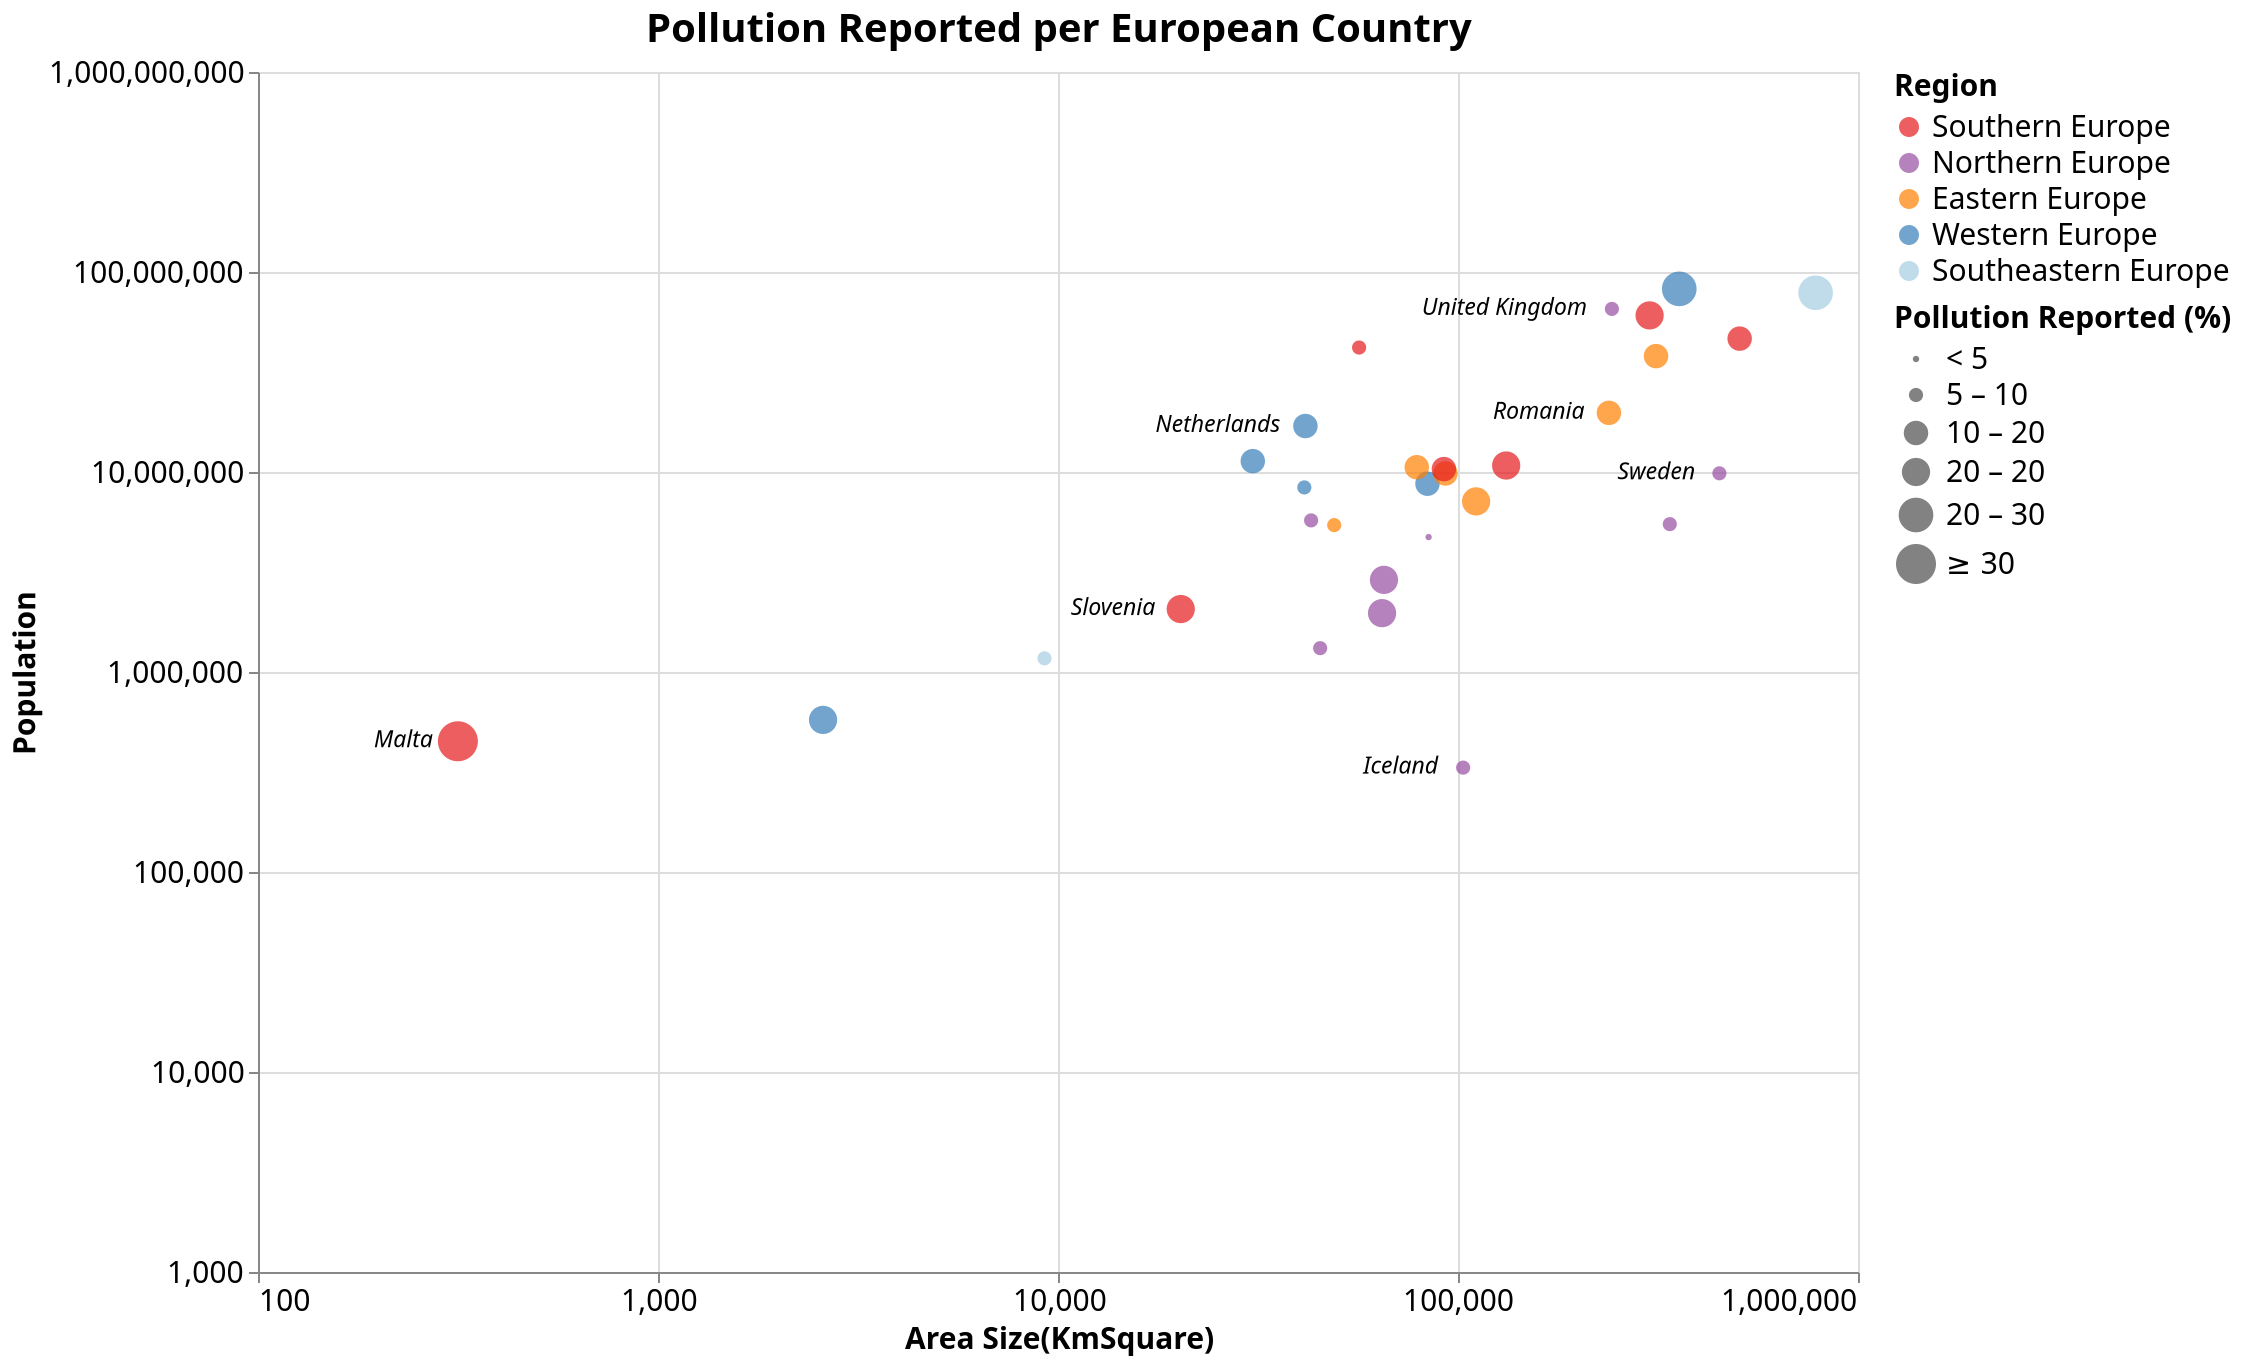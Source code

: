 {
  "$schema": "https://vega.github.io/schema/vega-lite/v4.json",
  "width": 800,
  "height": 600,
  "title": {"text": "Pollution Reported per European Country", "fontSize": 20},
  "data": {
    "values": [
      {
        "country": "Austria",
        "Size (kmSquare)": 83879,
        "Population": 8736668,
        "PercentageofreportedPollution": 10.7,
        "Region": "Western Europe",
        "LifeExpectancy": 81.8,
        "avg_high_temp": 54.2,
        "avg_low_temp": 37.4,
        "avg_precipitation": 39.3
      },
      {
        "country": "Belgium",
        "Size (kmSquare)": 30689,
        "Population": 11331422,
        "PercentageofreportedPollution": 13.2,
        "Region": "Western Europe",
        "LifeExpectancy": 81.5,
        "avg_high_temp": 55.5,
        "avg_low_temp": 42,
        "avg_precipitation": 33.1
      },
      {
        "country": "Bulgaria",
        "Size (kmSquare)": 110994,
        "Population": 7127822,
        "PercentageofreportedPollution": 15.1,
        "Region": "Eastern Europe",
        "LifeExpectancy": 74.9,
        "avg_high_temp": 59.3,
        "avg_low_temp": 43.4,
        "avg_precipitation": 24.7
      },
      {
        "country": "Switzerland",
        "Size (kmSquare)": 41285,
        "Population": 8373338,
        "PercentageofreportedPollution": 8.9,
        "Region": "Western Europe",
        "LifeExpectancy": 83.7,
        "avg_high_temp": 62.3,
        "avg_low_temp": 48,
        "avg_precipitation": 41.1
      },
      {
        "country": "Cyprus",
        "Size (kmSquare)": 9251,
        "Population": 1170187,
        "PercentageofreportedPollution": 9.2,
        "Region": "Southeastern Europe",
        "LifeExpectancy": 82.7,
        "avg_high_temp": 75.1,
        "avg_low_temp": 57.5,
        "avg_precipitation": 15.4
      },
      {
        "country": "Czechia",
        "Size (kmSquare)": 78866,
        "Population": 10566332,
        "PercentageofreportedPollution": 13.5,
        "Region": "Eastern Europe",
        "LifeExpectancy": 79.1,
        "avg_high_temp": 51.4,
        "avg_low_temp": 37.3,
        "avg_precipitation": 27.4
      },
      {
        "country": "Germany",
        "Size (kmSquare)": 357386,
        "Population": 82348669,
        "PercentageofreportedPollution": 23.2,
        "Region": "Western Europe",
        "LifeExpectancy": 81,
        "avg_high_temp": 51.4,
        "avg_low_temp": 41.6,
        "avg_precipitation": 23.9
      },
      {
        "country": "Denmark",
        "Size (kmSquare)": 42933,
        "Population": 5728010,
        "PercentageofreportedPollution": 6.8,
        "Region": "Northern Europe",
        "LifeExpectancy": 80.9,
        "avg_high_temp": 48.4,
        "avg_low_temp": 35.9,
        "avg_precipitation": 25.6
      },
      {
        "country": "Estonia",
        "Size (kmSquare)": 45227,
        "Population": 1315790,
        "PercentageofreportedPollution": 9.9,
        "Region": "Northern Europe",
        "LifeExpectancy": 78,
        "avg_high_temp": 43.9,
        "avg_low_temp": 31.3,
        "avg_precipitation": 21.9
      },
      {
        "country": "Greece",
        "Size (kmSquare)": 131957,
        "Population": 10775971,
        "PercentageofreportedPollution": 19.6,
        "Region": "Southern Europe",
        "LifeExpectancy": 81.5,
        "avg_high_temp": 60.5,
        "avg_low_temp": 45.6,
        "avg_precipitation": 30.7
      },
      {
        "country": "Spain",
        "Size (kmSquare)": 505990,
        "Population": 46440000,
        "PercentageofreportedPollution": 10.1,
        "Region": "Southern Europe",
        "LifeExpectancy": 83.5,
        "avg_high_temp": 54,
        "avg_low_temp": 40.5,
        "avg_precipitation": 29.4
      },
      {
        "country": "Finland",
        "Size (kmSquare)": 338440,
        "Population": 5487000,
        "PercentageofreportedPollution": 7.2,
        "Region": "Northern Europe",
        "LifeExpectancy": 81.5,
        "avg_high_temp": 70.1,
        "avg_low_temp": 53.9,
        "avg_precipitation": 25.3
      },
      {
        "country": "Croatia",
        "Size (kmSquare)": 56594,
        "Population": 41910000,
        "PercentageofreportedPollution": 7,
        "Region": "Southern Europe",
        "LifeExpectancy": 78.2,
        "avg_high_temp": 43.1,
        "avg_low_temp": 34.2,
        "avg_precipitation": 38.1
      },
      {
        "country": "Hungary",
        "Size (kmSquare)": 93030,
        "Population": 9830000,
        "PercentageofreportedPollution": 12.8,
        "Region": "Eastern Europe",
        "LifeExpectancy": 76.2,
        "avg_high_temp": 55.2,
        "avg_low_temp": 44,
        "avg_precipitation": 40.8
      },
      {
        "country": "Ireland",
        "Size (kmSquare)": 84421,
        "Population": 4726000,
        "PercentageofreportedPollution": 4.6,
        "Region": "Northern Europe",
        "LifeExpectancy": 81.8,
        "avg_high_temp": 63.8,
        "avg_low_temp": 49.1,
        "avg_precipitation": 30.4
      },
      {
        "country": "Iceland",
        "Size (kmSquare)": 103000,
        "Population": 332529,
        "PercentageofreportedPollution": 7.9,
        "Region": "Northern Europe",
        "LifeExpectancy": 82.2,
        "avg_high_temp": 48.8,
        "avg_low_temp": 38.2,
        "avg_precipitation": 23.2
      },
      {
        "country": "Italy",
        "Size (kmSquare)": 301338,
        "Population": 60670000,
        "PercentageofreportedPollution": 15.1,
        "Region": "Southern Europe",
        "LifeExpectancy": 83.4,
        "avg_high_temp": 49.6,
        "avg_low_temp": 36.9,
        "avg_precipitation": 26.3
      },
      {
        "country": "Lithuania",
        "Size (kmSquare)": 65300,
        "Population": 2889000,
        "PercentageofreportedPollution": 15.6,
        "Region": "Northern Europe",
        "LifeExpectancy": 74.9,
        "avg_high_temp": 54.6,
        "avg_low_temp": 41.2,
        "avg_precipitation": 32.4
      },
      {
        "country": "Luxembourg",
        "Size (kmSquare)": 2586,
        "Population": 576249,
        "PercentageofreportedPollution": 16.1,
        "Region": "Western Europe",
        "LifeExpectancy": 82.7,
        "avg_high_temp": 72.3,
        "avg_low_temp": 59.1,
        "avg_precipitation": 22
      },
      {
        "country": "Latvia",
        "Size (kmSquare)": 64589,
        "Population": 1969000,
        "PercentageofreportedPollution": 17.2,
        "Region": "Northern Europe",
        "LifeExpectancy": 74.9,
        "avg_high_temp": 55.1,
        "avg_low_temp": 43.7,
        "avg_precipitation": 29.7
      },
      {
        "country": "Malta",
        "Size (kmSquare)": 316,
        "Population": 450415,
        "PercentageofreportedPollution": 30.2,
        "Region": "Southern Europe",
        "LifeExpectancy": 82.6,
        "avg_high_temp": 44.1,
        "avg_low_temp": 33.8,
        "avg_precipitation": 44.2
      },
      {
        "country": "Netherlands",
        "Size (kmSquare)": 41543,
        "Population": 16980000,
        "PercentageofreportedPollution": 13.2,
        "Region": "Western Europe",
        "LifeExpectancy": 81.7,
        "avg_high_temp": 56.2,
        "avg_low_temp": 33.8,
        "avg_precipitation": 24.6
      },
      {
        "country": "Poland",
        "Size (kmSquare)": 312679,
        "Population": 37970000,
        "PercentageofreportedPollution": 11.4,
        "Region": "Eastern Europe",
        "LifeExpectancy": 78,
        "avg_high_temp": 57.1,
        "avg_low_temp": 41.1,
        "avg_precipitation": 24.7
      },
      {
        "country": "Portugal",
        "Size (kmSquare)": 92212,
        "Population": 10340000,
        "PercentageofreportedPollution": 13.1,
        "Region": "Southern Europe",
        "LifeExpectancy": 81.3,
        "avg_high_temp": 53,
        "avg_low_temp": 36,
        "avg_precipitation": 26.2
      },
      {
        "country": "Romania",
        "Size (kmSquare)": 238397,
        "Population": 19760000,
        "PercentageofreportedPollution": 14.5,
        "Region": "Eastern Europe",
        "LifeExpectancy": 75.3,
        "avg_high_temp": 53.8,
        "avg_low_temp": 38.7,
        "avg_precipitation": 49.1
      },
      {
        "country": "Sweden",
        "Size (kmSquare)": 450295,
        "Population": 9851000,
        "PercentageofreportedPollution": 6.3,
        "Region": "Northern Europe",
        "LifeExpectancy": 82.4,
        "avg_high_temp": 69.3,
        "avg_low_temp": 52.3,
        "avg_precipitation": 21.7
      },
      {
        "country": "Slovenia",
        "Size (kmSquare)": 20271,
        "Population": 2064000,
        "PercentageofreportedPollution": 15.9,
        "Region": "Southern Europe",
        "LifeExpectancy": 81.2,
        "avg_high_temp": 46.7,
        "avg_low_temp": 33.6,
        "avg_precipitation": 22.6
      },
      {
        "country": "Slovakia",
        "Size (kmSquare)": 49035,
        "Population": 5426000,
        "PercentageofreportedPollution": 9.3,
        "Region": "Eastern Europe",
        "LifeExpectancy": 77.3,
        "avg_high_temp": 50.8,
        "avg_low_temp": 35.8,
        "avg_precipitation": 46.7
      },
      {
        "country": "Turkey",
        "Size (kmSquare)": 783562,
        "Population": 78740000,
        "PercentageofreportedPollution": 24.5,
        "Region": "Southeastern Europe",
        "LifeExpectancy": 78.1,
        "avg_high_temp": 63.9,
        "avg_low_temp": 44.6,
        "avg_precipitation": 25.7
      },
      {
        "country": "United Kingdom",
        "Size (kmSquare)": 242495,
        "Population": 65380000,
        "PercentageofreportedPollution": 9,
        "Region": "Northern Europe",
        "LifeExpectancy": 81.2,
        "avg_high_temp": 55.3,
        "avg_low_temp": 42.9,
        "avg_precipitation": 29.7
      }
    ]
  },
  "params": [
    {
      "name": "Continent_selection",
      "bind": {
        "input": "select",
        "options": [
          null,
          "Southern Europe",
          "Northern Europe",
          "Eastern Europe",
          "Western Europe",
          "Southeastern Europe"
        ],
        "labels": [
          "Show All",
          "Southern Europe",
          "Northern Europe",
          "Eastern Europe",
          "Western Europe",
          "Southeastern Europe"
        ],
        "name": "Region Selection: "
      }
    }
  ],
  "transform": [
    {
      "filter": "Continent_selection == null || datum.Region == Continent_selection"
    }
  ],
  "encoding": {
    "x": {
      "field": "Size (kmSquare)",
      "type": "quantitative",
      "axis": {
        "title": " Area Size(KmSquare)",
        "tickCount": 4,
        "labelFontSize": 15,
        "titleFontSize": 15
      },
      "scale": {"type": "log", "domain": [100, 1000000]}
    },
    "y": {
      "field": "Population",
      "type": "quantitative",
      "axis": {"tickCount": 6, "labelFontSize": 15, "titleFontSize": 15},
      "scale": {"type": "log", "domain": [1000, 1000000000]}
    }
  },
  "layer": [
    {
      "mark": "circle",
      "encoding": {
        "x": {
          "field": "Size (kmSquare)",
          "type": "quantitative",
          "axis": {
            "title": " Area Size(KmSquare)",
            "tickCount": 4,
            "labelFontSize": 15,
            "titleFontSize": 15
          },
          "scale": {"type": "log", "domain": [100, 1000000]}
        },
        "y": {
          "field": "Population",
          "type": "quantitative",
          "axis": {"tickCount": 6, "labelFontSize": 15, "titleFontSize": 15},
          "scale": {"type": "log", "domain": [1000, 1000000000]}
        },
        "color": {
          "legend": {
            "title": "Region",
            "titleFontSize": 15,
            "labelFontSize": 15
          },
          "field": "Region",
          "type": "nominal",
          "scale": {
            "domain": [
              "Southern Europe",
              "Northern Europe",
              "Eastern Europe",
              "Western Europe",
              "Southeastern Europe"
            ],
            "range": ["#e41a1c", "#984ea3", "#ff7f00", "#377eb8", "#a6cee3"]
          }
        },
        "size": {
          "field": "PercentageofreportedPollution",
          "type": "quantitative",
          "scale": {
            "type": "threshold",
            "domain": [5, 10, 15, 20, 30],
            "range": [10, 50, 150, 200, 300, 400]
          },
          "legend": {
            "format": ".1s",
            "title": "Pollution Reported (%)",
            "titleFontSize": 15,
            "labelFontSize": 15
          }
        },
        "tooltip": [
          {"field": "country", "type": "nominal", "title": "Country"},
          {"field": "Population", "type": "quantitative", "format": ","},
          {
            "field": "PercentageofreportedPollution",
            "type": "quantitative",
            "title": " Pollution Reported(%)",
            "format": ","
          }
        ]
      }
    },
    {
      "mark": {
        "type": "text",
        "align": "right",
        "baseline": "middle",
        "dx": -12,
        "fontSize": 11.5,
        "fontStyle": "italic"
      },
      "encoding": {
        "text": {"field": "country", "type": "nominal"},
        "color": {"value": "black"},
        "opacity": {
          "condition": {
            "test": "datum['country'] == 'Slovenia' || datum['country'] == 'Sweden' || datum['country'] == 'Romania' || datum['country'] == 'United Kingdom' || datum['country'] == 'Netherlands' || datum['country'] == 'Malta' ||  datum['country'] == 'Iceland'",
            "value": 1
          },
          "value": 0
        }
      }
    }
  ],
  "config": {}
}